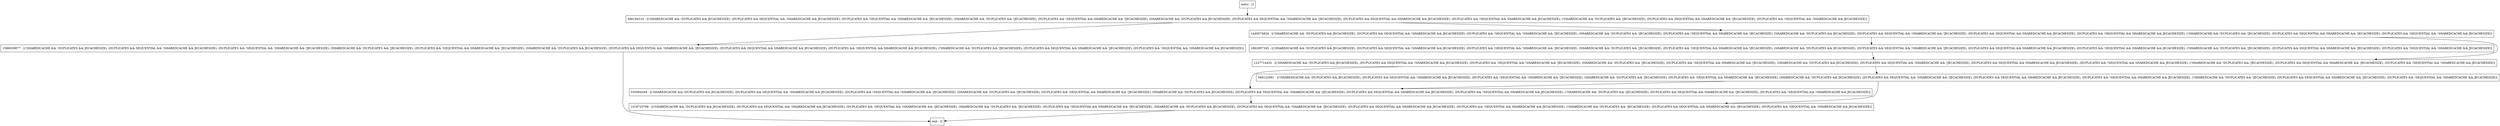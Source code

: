digraph contained {
node [shape=record];
entry [label="entry - []"];
exit [label="exit - []"];
1586939877 [label="1586939877 - [(!SHAREDCACHE && !DUPLICATES && JECACHESIZE), (DUPLICATES && SEQUENTIAL && !SHAREDCACHE && JECACHESIZE), (DUPLICATES && !SEQUENTIAL && !SHAREDCACHE && !JECACHESIZE), (SHAREDCACHE && !DUPLICATES && !JECACHESIZE), (DUPLICATES && !SEQUENTIAL && SHAREDCACHE && !JECACHESIZE), (SHAREDCACHE && !DUPLICATES && JECACHESIZE), (DUPLICATES && SEQUENTIAL && !SHAREDCACHE && !JECACHESIZE), (DUPLICATES && SEQUENTIAL && SHAREDCACHE && JECACHESIZE), (DUPLICATES && !SEQUENTIAL && SHAREDCACHE && JECACHESIZE), (!SHAREDCACHE && !DUPLICATES && !JECACHESIZE), (DUPLICATES && SEQUENTIAL && SHAREDCACHE && !JECACHESIZE), (DUPLICATES && !SEQUENTIAL && !SHAREDCACHE && JECACHESIZE)]"];
535064349 [label="535064349 - [(!SHAREDCACHE && !DUPLICATES && JECACHESIZE), (DUPLICATES && SEQUENTIAL && !SHAREDCACHE && JECACHESIZE), (DUPLICATES && !SEQUENTIAL && !SHAREDCACHE && !JECACHESIZE), (SHAREDCACHE && !DUPLICATES && !JECACHESIZE), (DUPLICATES && !SEQUENTIAL && SHAREDCACHE && !JECACHESIZE), (SHAREDCACHE && !DUPLICATES && JECACHESIZE), (DUPLICATES && SEQUENTIAL && !SHAREDCACHE && !JECACHESIZE), (DUPLICATES && SEQUENTIAL && SHAREDCACHE && JECACHESIZE), (DUPLICATES && !SEQUENTIAL && SHAREDCACHE && JECACHESIZE), (!SHAREDCACHE && !DUPLICATES && !JECACHESIZE), (DUPLICATES && SEQUENTIAL && SHAREDCACHE && !JECACHESIZE), (DUPLICATES && !SEQUENTIAL && !SHAREDCACHE && JECACHESIZE)]"];
1440574834 [label="1440574834 - [(!SHAREDCACHE && !DUPLICATES && JECACHESIZE), (DUPLICATES && SEQUENTIAL && !SHAREDCACHE && JECACHESIZE), (DUPLICATES && !SEQUENTIAL && !SHAREDCACHE && !JECACHESIZE), (SHAREDCACHE && !DUPLICATES && !JECACHESIZE), (DUPLICATES && !SEQUENTIAL && SHAREDCACHE && !JECACHESIZE), (SHAREDCACHE && !DUPLICATES && JECACHESIZE), (DUPLICATES && SEQUENTIAL && !SHAREDCACHE && !JECACHESIZE), (DUPLICATES && SEQUENTIAL && SHAREDCACHE && JECACHESIZE), (DUPLICATES && !SEQUENTIAL && SHAREDCACHE && JECACHESIZE), (!SHAREDCACHE && !DUPLICATES && !JECACHESIZE), (DUPLICATES && SEQUENTIAL && SHAREDCACHE && !JECACHESIZE), (DUPLICATES && !SEQUENTIAL && !SHAREDCACHE && JECACHESIZE)]"];
1862897345 [label="1862897345 - [(!SHAREDCACHE && !DUPLICATES && JECACHESIZE), (DUPLICATES && SEQUENTIAL && !SHAREDCACHE && JECACHESIZE), (DUPLICATES && !SEQUENTIAL && !SHAREDCACHE && !JECACHESIZE), (SHAREDCACHE && !DUPLICATES && !JECACHESIZE), (DUPLICATES && !SEQUENTIAL && SHAREDCACHE && !JECACHESIZE), (SHAREDCACHE && !DUPLICATES && JECACHESIZE), (DUPLICATES && SEQUENTIAL && !SHAREDCACHE && !JECACHESIZE), (DUPLICATES && SEQUENTIAL && SHAREDCACHE && JECACHESIZE), (DUPLICATES && !SEQUENTIAL && SHAREDCACHE && JECACHESIZE), (!SHAREDCACHE && !DUPLICATES && !JECACHESIZE), (DUPLICATES && SEQUENTIAL && SHAREDCACHE && !JECACHESIZE), (DUPLICATES && !SEQUENTIAL && !SHAREDCACHE && JECACHESIZE)]"];
569122991 [label="569122991 - [(!SHAREDCACHE && !DUPLICATES && JECACHESIZE), (DUPLICATES && SEQUENTIAL && !SHAREDCACHE && JECACHESIZE), (DUPLICATES && !SEQUENTIAL && !SHAREDCACHE && !JECACHESIZE), (SHAREDCACHE && !DUPLICATES && !JECACHESIZE), (DUPLICATES && !SEQUENTIAL && SHAREDCACHE && !JECACHESIZE), (SHAREDCACHE && !DUPLICATES && JECACHESIZE), (DUPLICATES && SEQUENTIAL && !SHAREDCACHE && !JECACHESIZE), (DUPLICATES && SEQUENTIAL && SHAREDCACHE && JECACHESIZE), (DUPLICATES && !SEQUENTIAL && SHAREDCACHE && JECACHESIZE), (!SHAREDCACHE && !DUPLICATES && !JECACHESIZE), (DUPLICATES && SEQUENTIAL && SHAREDCACHE && !JECACHESIZE), (DUPLICATES && !SEQUENTIAL && !SHAREDCACHE && JECACHESIZE)]"];
1227714432 [label="1227714432 - [(!SHAREDCACHE && !DUPLICATES && JECACHESIZE), (DUPLICATES && SEQUENTIAL && !SHAREDCACHE && JECACHESIZE), (DUPLICATES && !SEQUENTIAL && !SHAREDCACHE && !JECACHESIZE), (SHAREDCACHE && !DUPLICATES && !JECACHESIZE), (DUPLICATES && !SEQUENTIAL && SHAREDCACHE && !JECACHESIZE), (SHAREDCACHE && !DUPLICATES && JECACHESIZE), (DUPLICATES && SEQUENTIAL && !SHAREDCACHE && !JECACHESIZE), (DUPLICATES && SEQUENTIAL && SHAREDCACHE && JECACHESIZE), (DUPLICATES && !SEQUENTIAL && SHAREDCACHE && JECACHESIZE), (!SHAREDCACHE && !DUPLICATES && !JECACHESIZE), (DUPLICATES && SEQUENTIAL && SHAREDCACHE && !JECACHESIZE), (DUPLICATES && !SEQUENTIAL && !SHAREDCACHE && JECACHESIZE)]"];
1018725798 [label="1018725798 - [(!SHAREDCACHE && !DUPLICATES && JECACHESIZE), (DUPLICATES && SEQUENTIAL && !SHAREDCACHE && JECACHESIZE), (DUPLICATES && !SEQUENTIAL && !SHAREDCACHE && !JECACHESIZE), (SHAREDCACHE && !DUPLICATES && !JECACHESIZE), (DUPLICATES && !SEQUENTIAL && SHAREDCACHE && !JECACHESIZE), (SHAREDCACHE && !DUPLICATES && JECACHESIZE), (DUPLICATES && SEQUENTIAL && !SHAREDCACHE && !JECACHESIZE), (DUPLICATES && SEQUENTIAL && SHAREDCACHE && JECACHESIZE), (DUPLICATES && !SEQUENTIAL && SHAREDCACHE && JECACHESIZE), (!SHAREDCACHE && !DUPLICATES && !JECACHESIZE), (DUPLICATES && SEQUENTIAL && SHAREDCACHE && !JECACHESIZE), (DUPLICATES && !SEQUENTIAL && !SHAREDCACHE && JECACHESIZE)]"];
586194510 [label="586194510 - [(!SHAREDCACHE && !DUPLICATES && JECACHESIZE), (DUPLICATES && SEQUENTIAL && !SHAREDCACHE && JECACHESIZE), (DUPLICATES && !SEQUENTIAL && !SHAREDCACHE && !JECACHESIZE), (SHAREDCACHE && !DUPLICATES && !JECACHESIZE), (DUPLICATES && !SEQUENTIAL && SHAREDCACHE && !JECACHESIZE), (SHAREDCACHE && !DUPLICATES && JECACHESIZE), (DUPLICATES && SEQUENTIAL && !SHAREDCACHE && !JECACHESIZE), (DUPLICATES && SEQUENTIAL && SHAREDCACHE && JECACHESIZE), (DUPLICATES && !SEQUENTIAL && SHAREDCACHE && JECACHESIZE), (!SHAREDCACHE && !DUPLICATES && !JECACHESIZE), (DUPLICATES && SEQUENTIAL && SHAREDCACHE && !JECACHESIZE), (DUPLICATES && !SEQUENTIAL && !SHAREDCACHE && JECACHESIZE)]"];
entry;
exit;
entry -> 586194510;
1586939877 -> exit;
535064349 -> 1018725798;
1440574834 -> 1862897345;
1440574834 -> 1227714432;
1862897345 -> 1227714432;
569122991 -> 535064349;
569122991 -> 1018725798;
1227714432 -> 535064349;
1227714432 -> 569122991;
1018725798 -> exit;
586194510 -> 1586939877;
586194510 -> 1440574834;
}
